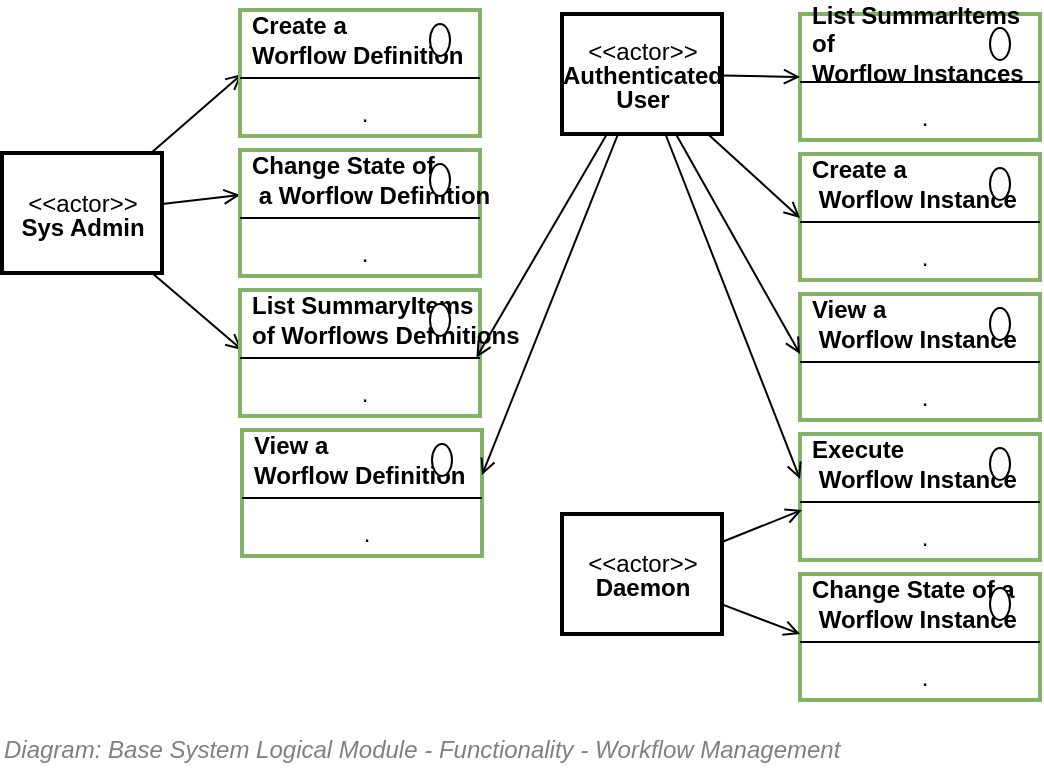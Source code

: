 <mxfile compressed="false" version="17.5.0" type="google">
  <diagram id="UU4A3Z9uo3Rj8lSjhz4r" name="Workflows">
    <mxGraphModel grid="1" page="1" gridSize="10" guides="1" tooltips="1" connect="1" arrows="1" fold="1" pageScale="1" pageWidth="827" pageHeight="1169" math="0" shadow="0">
      <root>
        <mxCell id="LgvOT38yp8BPmumaJpFH-0" />
        <mxCell id="LgvOT38yp8BPmumaJpFH-1" parent="LgvOT38yp8BPmumaJpFH-0" />
        <mxCell id="qKL6eza0Rr9l6BfAeis2-0" value="&lt;font style=&quot;font-size: 12px ; font-weight: normal&quot;&gt;&lt;i&gt;&lt;span style=&quot;font-size: 12px&quot;&gt;Diagram: Base System Logical Module -&amp;nbsp;&lt;/span&gt;&lt;span style=&quot;font-size: 12px&quot;&gt;Functionality -&amp;nbsp;&lt;/span&gt;Workflow Management&lt;/i&gt;&lt;/font&gt;" style="text;strokeColor=none;fillColor=none;html=1;fontSize=12;fontStyle=1;verticalAlign=middle;align=left;shadow=0;glass=0;comic=0;opacity=30;fontColor=#808080;" vertex="1" parent="LgvOT38yp8BPmumaJpFH-1">
          <mxGeometry x="119" y="440" width="520" height="20" as="geometry" />
        </mxCell>
        <mxCell id="3cwJru8-qFUgOf6ZfqIE-56" style="edgeStyle=none;rounded=0;orthogonalLoop=1;jettySize=auto;html=1;entryX=0.008;entryY=0.251;entryDx=0;entryDy=0;entryPerimeter=0;endArrow=open;endFill=0;" edge="1" parent="LgvOT38yp8BPmumaJpFH-1" source="3cwJru8-qFUgOf6ZfqIE-0" target="3cwJru8-qFUgOf6ZfqIE-14">
          <mxGeometry relative="1" as="geometry" />
        </mxCell>
        <mxCell id="3cwJru8-qFUgOf6ZfqIE-57" style="edgeStyle=none;rounded=0;orthogonalLoop=1;jettySize=auto;html=1;entryX=0;entryY=0.75;entryDx=0;entryDy=0;endArrow=open;endFill=0;" edge="1" parent="LgvOT38yp8BPmumaJpFH-1" source="3cwJru8-qFUgOf6ZfqIE-0" target="3cwJru8-qFUgOf6ZfqIE-17">
          <mxGeometry relative="1" as="geometry" />
        </mxCell>
        <mxCell id="3cwJru8-qFUgOf6ZfqIE-58" style="edgeStyle=none;rounded=0;orthogonalLoop=1;jettySize=auto;html=1;endArrow=open;endFill=0;" edge="1" parent="LgvOT38yp8BPmumaJpFH-1" source="3cwJru8-qFUgOf6ZfqIE-0">
          <mxGeometry relative="1" as="geometry">
            <mxPoint x="240" y="250" as="targetPoint" />
          </mxGeometry>
        </mxCell>
        <mxCell id="3cwJru8-qFUgOf6ZfqIE-0" value="&lt;p style=&quot;line-height: 100%&quot;&gt;&amp;lt;&amp;lt;actor&amp;gt;&amp;gt;&lt;br&gt;&lt;b&gt;Sys Admin&lt;/b&gt;&lt;/p&gt;" style="text;html=1;align=center;verticalAlign=middle;dashed=0;strokeColor=#000000;strokeWidth=2;" vertex="1" parent="LgvOT38yp8BPmumaJpFH-1">
          <mxGeometry x="120" y="151.5" width="80" height="60" as="geometry" />
        </mxCell>
        <mxCell id="3cwJru8-qFUgOf6ZfqIE-1" value="" style="fontStyle=1;align=center;verticalAlign=top;childLayout=stackLayout;horizontal=1;horizontalStack=0;resizeParent=1;resizeParentMax=0;resizeLast=0;marginBottom=0;strokeColor=#82b366;strokeWidth=2;fillColor=none;" vertex="1" parent="LgvOT38yp8BPmumaJpFH-1">
          <mxGeometry x="239" y="220" width="120" height="63" as="geometry" />
        </mxCell>
        <mxCell id="3cwJru8-qFUgOf6ZfqIE-2" value="List SummaryItems &lt;br&gt;of Worflows Definitions" style="html=1;align=left;spacingLeft=4;verticalAlign=middle;strokeColor=none;fillColor=none;fontStyle=1" vertex="1" parent="3cwJru8-qFUgOf6ZfqIE-1">
          <mxGeometry width="120" height="30" as="geometry" />
        </mxCell>
        <mxCell id="3cwJru8-qFUgOf6ZfqIE-3" value="" style="shape=ellipse;" vertex="1" parent="3cwJru8-qFUgOf6ZfqIE-2">
          <mxGeometry x="1" width="10" height="16" relative="1" as="geometry">
            <mxPoint x="-25" y="7" as="offset" />
          </mxGeometry>
        </mxCell>
        <mxCell id="3cwJru8-qFUgOf6ZfqIE-4" value="" style="line;strokeWidth=1;fillColor=none;align=left;verticalAlign=middle;spacingTop=-1;spacingLeft=3;spacingRight=3;rotatable=0;labelPosition=right;points=[];portConstraint=eastwest;" vertex="1" parent="3cwJru8-qFUgOf6ZfqIE-1">
          <mxGeometry y="30" width="120" height="8" as="geometry" />
        </mxCell>
        <mxCell id="3cwJru8-qFUgOf6ZfqIE-5" value="." style="html=1;align=center;spacingLeft=4;verticalAlign=top;strokeColor=none;fillColor=none;" vertex="1" parent="3cwJru8-qFUgOf6ZfqIE-1">
          <mxGeometry y="38" width="120" height="25" as="geometry" />
        </mxCell>
        <mxCell id="3cwJru8-qFUgOf6ZfqIE-6" value="" style="fontStyle=1;align=center;verticalAlign=top;childLayout=stackLayout;horizontal=1;horizontalStack=0;resizeParent=1;resizeParentMax=0;resizeLast=0;marginBottom=0;strokeColor=#82b366;strokeWidth=2;fillColor=none;" vertex="1" parent="LgvOT38yp8BPmumaJpFH-1">
          <mxGeometry x="240" y="290" width="120" height="63" as="geometry" />
        </mxCell>
        <mxCell id="3cwJru8-qFUgOf6ZfqIE-7" value="View a&amp;nbsp;&lt;br&gt;Worflow Definition" style="html=1;align=left;spacingLeft=4;verticalAlign=middle;strokeColor=none;fillColor=none;fontStyle=1" vertex="1" parent="3cwJru8-qFUgOf6ZfqIE-6">
          <mxGeometry width="120" height="30" as="geometry" />
        </mxCell>
        <mxCell id="3cwJru8-qFUgOf6ZfqIE-8" value="" style="shape=ellipse;" vertex="1" parent="3cwJru8-qFUgOf6ZfqIE-7">
          <mxGeometry x="1" width="10" height="16" relative="1" as="geometry">
            <mxPoint x="-25" y="7" as="offset" />
          </mxGeometry>
        </mxCell>
        <mxCell id="3cwJru8-qFUgOf6ZfqIE-9" value="" style="line;strokeWidth=1;fillColor=none;align=left;verticalAlign=middle;spacingTop=-1;spacingLeft=3;spacingRight=3;rotatable=0;labelPosition=right;points=[];portConstraint=eastwest;" vertex="1" parent="3cwJru8-qFUgOf6ZfqIE-6">
          <mxGeometry y="30" width="120" height="8" as="geometry" />
        </mxCell>
        <mxCell id="3cwJru8-qFUgOf6ZfqIE-10" value="." style="html=1;align=center;spacingLeft=4;verticalAlign=top;strokeColor=none;fillColor=none;" vertex="1" parent="3cwJru8-qFUgOf6ZfqIE-6">
          <mxGeometry y="38" width="120" height="25" as="geometry" />
        </mxCell>
        <mxCell id="3cwJru8-qFUgOf6ZfqIE-11" value="" style="fontStyle=1;align=center;verticalAlign=top;childLayout=stackLayout;horizontal=1;horizontalStack=0;resizeParent=1;resizeParentMax=0;resizeLast=0;marginBottom=0;strokeColor=#82b366;strokeWidth=2;fillColor=none;" vertex="1" parent="LgvOT38yp8BPmumaJpFH-1">
          <mxGeometry x="239" y="80" width="120" height="63" as="geometry" />
        </mxCell>
        <mxCell id="3cwJru8-qFUgOf6ZfqIE-12" value="Create a&amp;nbsp;&lt;br&gt;Worflow Definition" style="html=1;align=left;spacingLeft=4;verticalAlign=middle;strokeColor=none;fillColor=none;fontStyle=1" vertex="1" parent="3cwJru8-qFUgOf6ZfqIE-11">
          <mxGeometry width="120" height="30" as="geometry" />
        </mxCell>
        <mxCell id="3cwJru8-qFUgOf6ZfqIE-13" value="" style="shape=ellipse;" vertex="1" parent="3cwJru8-qFUgOf6ZfqIE-12">
          <mxGeometry x="1" width="10" height="16" relative="1" as="geometry">
            <mxPoint x="-25" y="7" as="offset" />
          </mxGeometry>
        </mxCell>
        <mxCell id="3cwJru8-qFUgOf6ZfqIE-14" value="" style="line;strokeWidth=1;fillColor=none;align=left;verticalAlign=middle;spacingTop=-1;spacingLeft=3;spacingRight=3;rotatable=0;labelPosition=right;points=[];portConstraint=eastwest;" vertex="1" parent="3cwJru8-qFUgOf6ZfqIE-11">
          <mxGeometry y="30" width="120" height="8" as="geometry" />
        </mxCell>
        <mxCell id="3cwJru8-qFUgOf6ZfqIE-15" value="." style="html=1;align=center;spacingLeft=4;verticalAlign=top;strokeColor=none;fillColor=none;" vertex="1" parent="3cwJru8-qFUgOf6ZfqIE-11">
          <mxGeometry y="38" width="120" height="25" as="geometry" />
        </mxCell>
        <mxCell id="3cwJru8-qFUgOf6ZfqIE-16" value="" style="fontStyle=1;align=center;verticalAlign=top;childLayout=stackLayout;horizontal=1;horizontalStack=0;resizeParent=1;resizeParentMax=0;resizeLast=0;marginBottom=0;strokeColor=#82b366;strokeWidth=2;fillColor=none;" vertex="1" parent="LgvOT38yp8BPmumaJpFH-1">
          <mxGeometry x="239" y="150" width="120" height="63" as="geometry" />
        </mxCell>
        <mxCell id="3cwJru8-qFUgOf6ZfqIE-17" value="Change State of&lt;br&gt;&amp;nbsp;a&amp;nbsp;Worflow Definition" style="html=1;align=left;spacingLeft=4;verticalAlign=middle;strokeColor=none;fillColor=none;fontStyle=1" vertex="1" parent="3cwJru8-qFUgOf6ZfqIE-16">
          <mxGeometry width="120" height="30" as="geometry" />
        </mxCell>
        <mxCell id="3cwJru8-qFUgOf6ZfqIE-18" value="" style="shape=ellipse;" vertex="1" parent="3cwJru8-qFUgOf6ZfqIE-17">
          <mxGeometry x="1" width="10" height="16" relative="1" as="geometry">
            <mxPoint x="-25" y="7" as="offset" />
          </mxGeometry>
        </mxCell>
        <mxCell id="3cwJru8-qFUgOf6ZfqIE-19" value="" style="line;strokeWidth=1;fillColor=none;align=left;verticalAlign=middle;spacingTop=-1;spacingLeft=3;spacingRight=3;rotatable=0;labelPosition=right;points=[];portConstraint=eastwest;" vertex="1" parent="3cwJru8-qFUgOf6ZfqIE-16">
          <mxGeometry y="30" width="120" height="8" as="geometry" />
        </mxCell>
        <mxCell id="3cwJru8-qFUgOf6ZfqIE-20" value="." style="html=1;align=center;spacingLeft=4;verticalAlign=top;strokeColor=none;fillColor=none;" vertex="1" parent="3cwJru8-qFUgOf6ZfqIE-16">
          <mxGeometry y="38" width="120" height="25" as="geometry" />
        </mxCell>
        <mxCell id="3cwJru8-qFUgOf6ZfqIE-21" value="" style="fontStyle=1;align=center;verticalAlign=top;childLayout=stackLayout;horizontal=1;horizontalStack=0;resizeParent=1;resizeParentMax=0;resizeLast=0;marginBottom=0;strokeColor=#82b366;strokeWidth=2;fillColor=none;" vertex="1" parent="LgvOT38yp8BPmumaJpFH-1">
          <mxGeometry x="519" y="152" width="120" height="63" as="geometry" />
        </mxCell>
        <mxCell id="3cwJru8-qFUgOf6ZfqIE-22" value="Create&amp;nbsp;a&lt;br&gt;&amp;nbsp;Worflow Instance" style="html=1;align=left;spacingLeft=4;verticalAlign=middle;strokeColor=none;fillColor=none;fontStyle=1" vertex="1" parent="3cwJru8-qFUgOf6ZfqIE-21">
          <mxGeometry width="120" height="30" as="geometry" />
        </mxCell>
        <mxCell id="3cwJru8-qFUgOf6ZfqIE-23" value="" style="shape=ellipse;" vertex="1" parent="3cwJru8-qFUgOf6ZfqIE-22">
          <mxGeometry x="1" width="10" height="16" relative="1" as="geometry">
            <mxPoint x="-25" y="7" as="offset" />
          </mxGeometry>
        </mxCell>
        <mxCell id="3cwJru8-qFUgOf6ZfqIE-24" value="" style="line;strokeWidth=1;fillColor=none;align=left;verticalAlign=middle;spacingTop=-1;spacingLeft=3;spacingRight=3;rotatable=0;labelPosition=right;points=[];portConstraint=eastwest;" vertex="1" parent="3cwJru8-qFUgOf6ZfqIE-21">
          <mxGeometry y="30" width="120" height="8" as="geometry" />
        </mxCell>
        <mxCell id="3cwJru8-qFUgOf6ZfqIE-25" value="." style="html=1;align=center;spacingLeft=4;verticalAlign=top;strokeColor=none;fillColor=none;" vertex="1" parent="3cwJru8-qFUgOf6ZfqIE-21">
          <mxGeometry y="38" width="120" height="25" as="geometry" />
        </mxCell>
        <mxCell id="3cwJru8-qFUgOf6ZfqIE-26" value="" style="fontStyle=1;align=center;verticalAlign=top;childLayout=stackLayout;horizontal=1;horizontalStack=0;resizeParent=1;resizeParentMax=0;resizeLast=0;marginBottom=0;strokeColor=#82b366;strokeWidth=2;fillColor=none;" vertex="1" parent="LgvOT38yp8BPmumaJpFH-1">
          <mxGeometry x="519" y="82" width="120" height="63" as="geometry" />
        </mxCell>
        <mxCell id="3cwJru8-qFUgOf6ZfqIE-27" value="List SummarItems&lt;br&gt;of&amp;nbsp;&amp;nbsp;&lt;br&gt;Worflow Instances" style="html=1;align=left;spacingLeft=4;verticalAlign=middle;strokeColor=none;fillColor=none;fontStyle=1" vertex="1" parent="3cwJru8-qFUgOf6ZfqIE-26">
          <mxGeometry width="120" height="30" as="geometry" />
        </mxCell>
        <mxCell id="3cwJru8-qFUgOf6ZfqIE-28" value="" style="shape=ellipse;" vertex="1" parent="3cwJru8-qFUgOf6ZfqIE-27">
          <mxGeometry x="1" width="10" height="16" relative="1" as="geometry">
            <mxPoint x="-25" y="7" as="offset" />
          </mxGeometry>
        </mxCell>
        <mxCell id="3cwJru8-qFUgOf6ZfqIE-29" value="" style="line;strokeWidth=1;fillColor=none;align=left;verticalAlign=middle;spacingTop=-1;spacingLeft=3;spacingRight=3;rotatable=0;labelPosition=right;points=[];portConstraint=eastwest;" vertex="1" parent="3cwJru8-qFUgOf6ZfqIE-26">
          <mxGeometry y="30" width="120" height="8" as="geometry" />
        </mxCell>
        <mxCell id="3cwJru8-qFUgOf6ZfqIE-30" value="." style="html=1;align=center;spacingLeft=4;verticalAlign=top;strokeColor=none;fillColor=none;" vertex="1" parent="3cwJru8-qFUgOf6ZfqIE-26">
          <mxGeometry y="38" width="120" height="25" as="geometry" />
        </mxCell>
        <mxCell id="3cwJru8-qFUgOf6ZfqIE-31" value="" style="fontStyle=1;align=center;verticalAlign=top;childLayout=stackLayout;horizontal=1;horizontalStack=0;resizeParent=1;resizeParentMax=0;resizeLast=0;marginBottom=0;strokeColor=#82b366;strokeWidth=2;fillColor=none;" vertex="1" parent="LgvOT38yp8BPmumaJpFH-1">
          <mxGeometry x="519" y="222" width="120" height="63" as="geometry" />
        </mxCell>
        <mxCell id="3cwJru8-qFUgOf6ZfqIE-32" value="View a&lt;br&gt;&amp;nbsp;Worflow Instance" style="html=1;align=left;spacingLeft=4;verticalAlign=middle;strokeColor=none;fillColor=none;fontStyle=1" vertex="1" parent="3cwJru8-qFUgOf6ZfqIE-31">
          <mxGeometry width="120" height="30" as="geometry" />
        </mxCell>
        <mxCell id="3cwJru8-qFUgOf6ZfqIE-33" value="" style="shape=ellipse;" vertex="1" parent="3cwJru8-qFUgOf6ZfqIE-32">
          <mxGeometry x="1" width="10" height="16" relative="1" as="geometry">
            <mxPoint x="-25" y="7" as="offset" />
          </mxGeometry>
        </mxCell>
        <mxCell id="3cwJru8-qFUgOf6ZfqIE-34" value="" style="line;strokeWidth=1;fillColor=none;align=left;verticalAlign=middle;spacingTop=-1;spacingLeft=3;spacingRight=3;rotatable=0;labelPosition=right;points=[];portConstraint=eastwest;" vertex="1" parent="3cwJru8-qFUgOf6ZfqIE-31">
          <mxGeometry y="30" width="120" height="8" as="geometry" />
        </mxCell>
        <mxCell id="3cwJru8-qFUgOf6ZfqIE-35" value="." style="html=1;align=center;spacingLeft=4;verticalAlign=top;strokeColor=none;fillColor=none;" vertex="1" parent="3cwJru8-qFUgOf6ZfqIE-31">
          <mxGeometry y="38" width="120" height="25" as="geometry" />
        </mxCell>
        <mxCell id="3cwJru8-qFUgOf6ZfqIE-36" value="" style="fontStyle=1;align=center;verticalAlign=top;childLayout=stackLayout;horizontal=1;horizontalStack=0;resizeParent=1;resizeParentMax=0;resizeLast=0;marginBottom=0;strokeColor=#82b366;strokeWidth=2;fillColor=none;" vertex="1" parent="LgvOT38yp8BPmumaJpFH-1">
          <mxGeometry x="519" y="292" width="120" height="63" as="geometry" />
        </mxCell>
        <mxCell id="3cwJru8-qFUgOf6ZfqIE-37" value="Execute&amp;nbsp;&lt;br&gt;&amp;nbsp;Worflow Instance" style="html=1;align=left;spacingLeft=4;verticalAlign=middle;strokeColor=none;fillColor=none;fontStyle=1" vertex="1" parent="3cwJru8-qFUgOf6ZfqIE-36">
          <mxGeometry width="120" height="30" as="geometry" />
        </mxCell>
        <mxCell id="3cwJru8-qFUgOf6ZfqIE-38" value="" style="shape=ellipse;" vertex="1" parent="3cwJru8-qFUgOf6ZfqIE-37">
          <mxGeometry x="1" width="10" height="16" relative="1" as="geometry">
            <mxPoint x="-25" y="7" as="offset" />
          </mxGeometry>
        </mxCell>
        <mxCell id="3cwJru8-qFUgOf6ZfqIE-39" value="" style="line;strokeWidth=1;fillColor=none;align=left;verticalAlign=middle;spacingTop=-1;spacingLeft=3;spacingRight=3;rotatable=0;labelPosition=right;points=[];portConstraint=eastwest;" vertex="1" parent="3cwJru8-qFUgOf6ZfqIE-36">
          <mxGeometry y="30" width="120" height="8" as="geometry" />
        </mxCell>
        <mxCell id="3cwJru8-qFUgOf6ZfqIE-40" value="." style="html=1;align=center;spacingLeft=4;verticalAlign=top;strokeColor=none;fillColor=none;" vertex="1" parent="3cwJru8-qFUgOf6ZfqIE-36">
          <mxGeometry y="38" width="120" height="25" as="geometry" />
        </mxCell>
        <mxCell id="3cwJru8-qFUgOf6ZfqIE-42" style="edgeStyle=none;rounded=0;orthogonalLoop=1;jettySize=auto;html=1;entryX=0.985;entryY=0.479;entryDx=0;entryDy=0;endArrow=open;endFill=0;entryPerimeter=0;" edge="1" parent="LgvOT38yp8BPmumaJpFH-1" source="3cwJru8-qFUgOf6ZfqIE-41" target="3cwJru8-qFUgOf6ZfqIE-4">
          <mxGeometry relative="1" as="geometry" />
        </mxCell>
        <mxCell id="3cwJru8-qFUgOf6ZfqIE-43" style="edgeStyle=none;rounded=0;orthogonalLoop=1;jettySize=auto;html=1;entryX=1;entryY=0.75;entryDx=0;entryDy=0;endArrow=open;endFill=0;" edge="1" parent="LgvOT38yp8BPmumaJpFH-1" source="3cwJru8-qFUgOf6ZfqIE-41" target="3cwJru8-qFUgOf6ZfqIE-7">
          <mxGeometry relative="1" as="geometry" />
        </mxCell>
        <mxCell id="3cwJru8-qFUgOf6ZfqIE-44" style="edgeStyle=none;rounded=0;orthogonalLoop=1;jettySize=auto;html=1;entryX=0;entryY=0.5;entryDx=0;entryDy=0;endArrow=open;endFill=0;" edge="1" parent="LgvOT38yp8BPmumaJpFH-1" source="3cwJru8-qFUgOf6ZfqIE-41" target="3cwJru8-qFUgOf6ZfqIE-26">
          <mxGeometry relative="1" as="geometry" />
        </mxCell>
        <mxCell id="3cwJru8-qFUgOf6ZfqIE-45" style="edgeStyle=none;rounded=0;orthogonalLoop=1;jettySize=auto;html=1;entryX=0;entryY=0.251;entryDx=0;entryDy=0;entryPerimeter=0;endArrow=open;endFill=0;" edge="1" parent="LgvOT38yp8BPmumaJpFH-1" source="3cwJru8-qFUgOf6ZfqIE-41" target="3cwJru8-qFUgOf6ZfqIE-24">
          <mxGeometry relative="1" as="geometry" />
        </mxCell>
        <mxCell id="3cwJru8-qFUgOf6ZfqIE-46" style="edgeStyle=none;rounded=0;orthogonalLoop=1;jettySize=auto;html=1;entryX=0;entryY=1;entryDx=0;entryDy=0;endArrow=open;endFill=0;" edge="1" parent="LgvOT38yp8BPmumaJpFH-1" source="3cwJru8-qFUgOf6ZfqIE-41" target="3cwJru8-qFUgOf6ZfqIE-32">
          <mxGeometry relative="1" as="geometry" />
        </mxCell>
        <mxCell id="3cwJru8-qFUgOf6ZfqIE-47" style="edgeStyle=none;rounded=0;orthogonalLoop=1;jettySize=auto;html=1;entryX=0;entryY=0.75;entryDx=0;entryDy=0;endArrow=open;endFill=0;" edge="1" parent="LgvOT38yp8BPmumaJpFH-1" source="3cwJru8-qFUgOf6ZfqIE-41" target="3cwJru8-qFUgOf6ZfqIE-37">
          <mxGeometry relative="1" as="geometry" />
        </mxCell>
        <mxCell id="3cwJru8-qFUgOf6ZfqIE-41" value="&lt;p style=&quot;line-height: 100%&quot;&gt;&amp;lt;&amp;lt;actor&amp;gt;&amp;gt;&lt;br&gt;&lt;b&gt;Authenticated&lt;br&gt;User&lt;/b&gt;&lt;br&gt;&lt;/p&gt;" style="text;html=1;align=center;verticalAlign=middle;dashed=0;strokeColor=#000000;strokeWidth=2;" vertex="1" parent="LgvOT38yp8BPmumaJpFH-1">
          <mxGeometry x="400" y="82" width="80" height="60" as="geometry" />
        </mxCell>
        <mxCell id="3cwJru8-qFUgOf6ZfqIE-48" value="" style="fontStyle=1;align=center;verticalAlign=top;childLayout=stackLayout;horizontal=1;horizontalStack=0;resizeParent=1;resizeParentMax=0;resizeLast=0;marginBottom=0;strokeColor=#82b366;strokeWidth=2;fillColor=none;" vertex="1" parent="LgvOT38yp8BPmumaJpFH-1">
          <mxGeometry x="519" y="362" width="120" height="63" as="geometry" />
        </mxCell>
        <mxCell id="3cwJru8-qFUgOf6ZfqIE-49" value="Change State of a&lt;br&gt;&amp;nbsp;Worflow Instance" style="html=1;align=left;spacingLeft=4;verticalAlign=middle;strokeColor=none;fillColor=none;fontStyle=1" vertex="1" parent="3cwJru8-qFUgOf6ZfqIE-48">
          <mxGeometry width="120" height="30" as="geometry" />
        </mxCell>
        <mxCell id="3cwJru8-qFUgOf6ZfqIE-50" value="" style="shape=ellipse;" vertex="1" parent="3cwJru8-qFUgOf6ZfqIE-49">
          <mxGeometry x="1" width="10" height="16" relative="1" as="geometry">
            <mxPoint x="-25" y="7" as="offset" />
          </mxGeometry>
        </mxCell>
        <mxCell id="3cwJru8-qFUgOf6ZfqIE-51" value="" style="line;strokeWidth=1;fillColor=none;align=left;verticalAlign=middle;spacingTop=-1;spacingLeft=3;spacingRight=3;rotatable=0;labelPosition=right;points=[];portConstraint=eastwest;" vertex="1" parent="3cwJru8-qFUgOf6ZfqIE-48">
          <mxGeometry y="30" width="120" height="8" as="geometry" />
        </mxCell>
        <mxCell id="3cwJru8-qFUgOf6ZfqIE-52" value="." style="html=1;align=center;spacingLeft=4;verticalAlign=top;strokeColor=none;fillColor=none;" vertex="1" parent="3cwJru8-qFUgOf6ZfqIE-48">
          <mxGeometry y="38" width="120" height="25" as="geometry" />
        </mxCell>
        <mxCell id="3cwJru8-qFUgOf6ZfqIE-54" style="edgeStyle=none;rounded=0;orthogonalLoop=1;jettySize=auto;html=1;endArrow=open;endFill=0;entryX=0.008;entryY=0;entryDx=0;entryDy=0;entryPerimeter=0;" edge="1" parent="LgvOT38yp8BPmumaJpFH-1" source="3cwJru8-qFUgOf6ZfqIE-53" target="3cwJru8-qFUgOf6ZfqIE-40">
          <mxGeometry relative="1" as="geometry">
            <mxPoint x="520" y="362" as="targetPoint" />
          </mxGeometry>
        </mxCell>
        <mxCell id="3cwJru8-qFUgOf6ZfqIE-55" style="edgeStyle=none;rounded=0;orthogonalLoop=1;jettySize=auto;html=1;entryX=0;entryY=1;entryDx=0;entryDy=0;endArrow=open;endFill=0;" edge="1" parent="LgvOT38yp8BPmumaJpFH-1" source="3cwJru8-qFUgOf6ZfqIE-53" target="3cwJru8-qFUgOf6ZfqIE-49">
          <mxGeometry relative="1" as="geometry" />
        </mxCell>
        <mxCell id="3cwJru8-qFUgOf6ZfqIE-53" value="&lt;p style=&quot;line-height: 100%&quot;&gt;&amp;lt;&amp;lt;actor&amp;gt;&amp;gt;&lt;br&gt;&lt;b&gt;Daemon&lt;/b&gt;&lt;/p&gt;" style="text;html=1;align=center;verticalAlign=middle;dashed=0;strokeColor=#000000;strokeWidth=2;" vertex="1" parent="LgvOT38yp8BPmumaJpFH-1">
          <mxGeometry x="400" y="332" width="80" height="60" as="geometry" />
        </mxCell>
      </root>
    </mxGraphModel>
  </diagram>
</mxfile>
